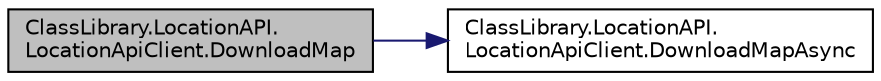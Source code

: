 digraph "ClassLibrary.LocationAPI.LocationApiClient.DownloadMap"
{
 // INTERACTIVE_SVG=YES
 // LATEX_PDF_SIZE
  edge [fontname="Helvetica",fontsize="10",labelfontname="Helvetica",labelfontsize="10"];
  node [fontname="Helvetica",fontsize="10",shape=record];
  rankdir="LR";
  Node1 [label="ClassLibrary.LocationAPI.\lLocationApiClient.DownloadMap",height=0.2,width=0.4,color="black", fillcolor="grey75", style="filled", fontcolor="black",tooltip=" "];
  Node1 -> Node2 [color="midnightblue",fontsize="10",style="solid",fontname="Helvetica"];
  Node2 [label="ClassLibrary.LocationAPI.\lLocationApiClient.DownloadMapAsync",height=0.2,width=0.4,color="black", fillcolor="white", style="filled",URL="$classClassLibrary_1_1LocationAPI_1_1LocationApiClient.html#ad395eaf2009b2fd83365962f18357ea4",tooltip="Descarga una mapa de una coordenada."];
}
